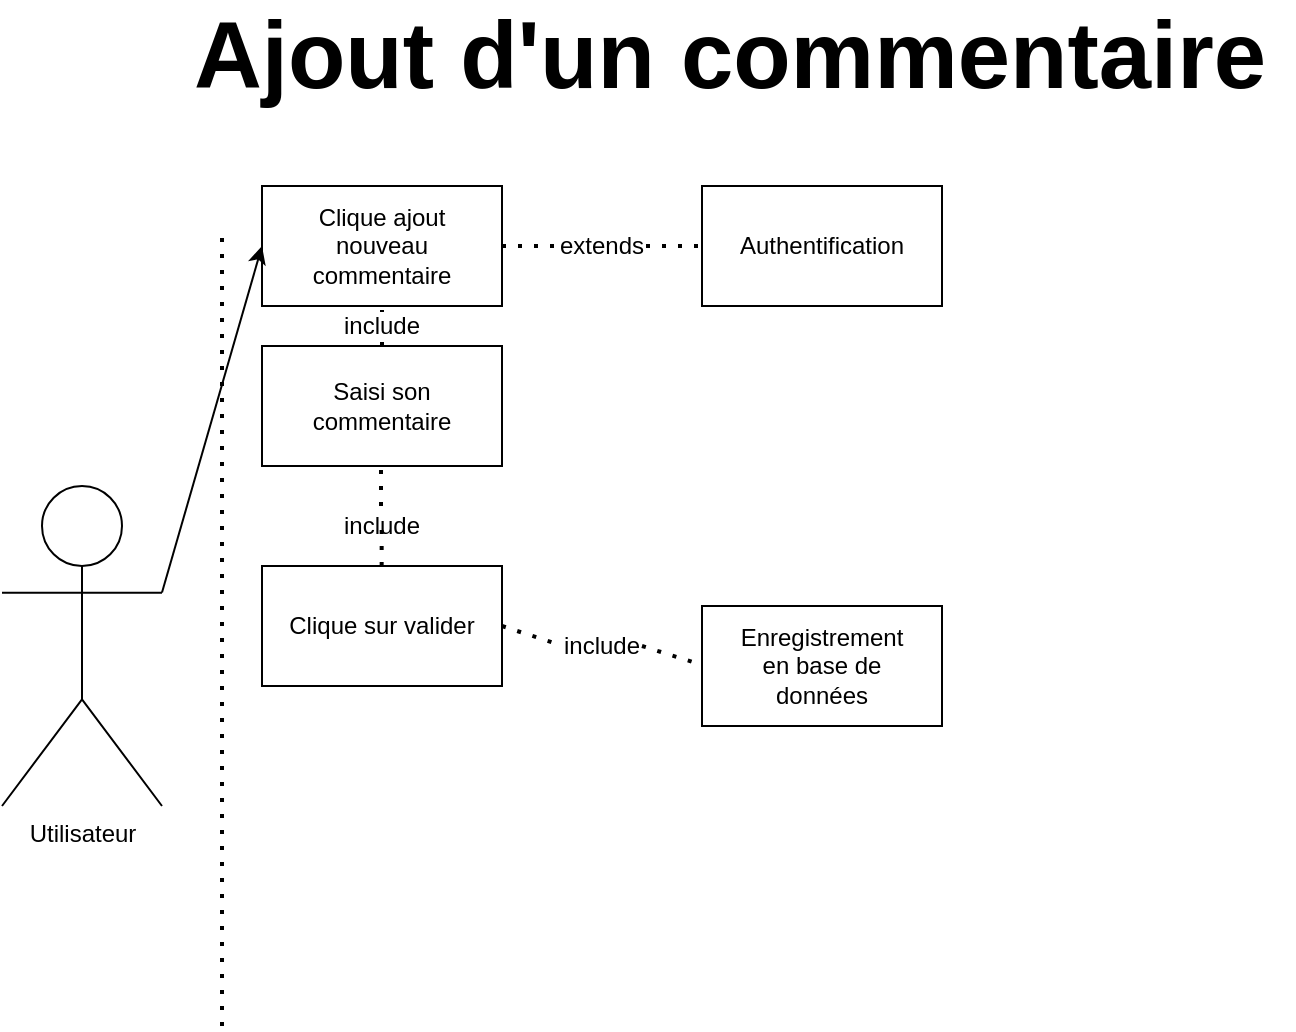 <mxfile version="14.5.1" type="device"><diagram id="0sHhmmIlgL-7n5XhGazb" name="Page-1"><mxGraphModel dx="1351" dy="960" grid="1" gridSize="10" guides="1" tooltips="1" connect="1" arrows="1" fold="1" page="1" pageScale="1" pageWidth="827" pageHeight="1169" math="0" shadow="0"><root><mxCell id="0"/><mxCell id="1" parent="0"/><mxCell id="rO2LrV5o2QJhC3oG77yb-1" value="" style="endArrow=none;dashed=1;html=1;dashPattern=1 3;strokeWidth=2;" edge="1" parent="1"><mxGeometry width="50" height="50" relative="1" as="geometry"><mxPoint x="160" y="540" as="sourcePoint"/><mxPoint x="160" y="140" as="targetPoint"/></mxGeometry></mxCell><mxCell id="rO2LrV5o2QJhC3oG77yb-2" value="&lt;b&gt;&lt;font style=&quot;font-size: 47px&quot;&gt;Ajout d'un commentaire&lt;/font&gt;&lt;/b&gt;" style="text;html=1;strokeColor=none;fillColor=none;align=center;verticalAlign=middle;whiteSpace=wrap;rounded=0;" vertex="1" parent="1"><mxGeometry x="132" y="30" width="564" height="50" as="geometry"/></mxCell><mxCell id="rO2LrV5o2QJhC3oG77yb-3" value="Utilisateur" style="shape=umlActor;verticalLabelPosition=bottom;verticalAlign=top;html=1;outlineConnect=0;" vertex="1" parent="1"><mxGeometry x="50" y="270" width="80" height="160" as="geometry"/></mxCell><mxCell id="rO2LrV5o2QJhC3oG77yb-4" value="" style="group" vertex="1" connectable="0" parent="1"><mxGeometry x="180" y="120" width="120" height="60" as="geometry"/></mxCell><mxCell id="rO2LrV5o2QJhC3oG77yb-5" value="" style="rounded=0;whiteSpace=wrap;html=1;" vertex="1" parent="rO2LrV5o2QJhC3oG77yb-4"><mxGeometry width="120" height="60" as="geometry"/></mxCell><mxCell id="rO2LrV5o2QJhC3oG77yb-6" value="Clique ajout nouveau commentaire" style="text;html=1;strokeColor=none;fillColor=none;align=center;verticalAlign=middle;whiteSpace=wrap;rounded=0;" vertex="1" parent="rO2LrV5o2QJhC3oG77yb-4"><mxGeometry x="10" y="10" width="100" height="40" as="geometry"/></mxCell><mxCell id="rO2LrV5o2QJhC3oG77yb-7" value="" style="group" vertex="1" connectable="0" parent="1"><mxGeometry x="360" y="120" width="120" height="60" as="geometry"/></mxCell><mxCell id="rO2LrV5o2QJhC3oG77yb-8" value="" style="rounded=0;whiteSpace=wrap;html=1;" vertex="1" parent="rO2LrV5o2QJhC3oG77yb-7"><mxGeometry x="40" width="120" height="60" as="geometry"/></mxCell><mxCell id="rO2LrV5o2QJhC3oG77yb-9" value="Authentification" style="text;html=1;strokeColor=none;fillColor=none;align=center;verticalAlign=middle;whiteSpace=wrap;rounded=0;" vertex="1" parent="rO2LrV5o2QJhC3oG77yb-7"><mxGeometry x="50" y="10" width="100" height="40" as="geometry"/></mxCell><mxCell id="rO2LrV5o2QJhC3oG77yb-10" value="" style="endArrow=none;dashed=1;html=1;dashPattern=1 3;strokeWidth=2;exitX=1;exitY=0.5;exitDx=0;exitDy=0;" edge="1" parent="1" source="rO2LrV5o2QJhC3oG77yb-5"><mxGeometry width="50" height="50" relative="1" as="geometry"><mxPoint x="310" y="180" as="sourcePoint"/><mxPoint x="400" y="150" as="targetPoint"/></mxGeometry></mxCell><mxCell id="rO2LrV5o2QJhC3oG77yb-11" value="extends" style="text;html=1;strokeColor=none;fillColor=none;align=center;verticalAlign=middle;whiteSpace=wrap;rounded=0;labelBackgroundColor=#ffffff;" vertex="1" parent="1"><mxGeometry x="330" y="140" width="40" height="20" as="geometry"/></mxCell><mxCell id="rO2LrV5o2QJhC3oG77yb-12" value="" style="group" vertex="1" connectable="0" parent="1"><mxGeometry x="180" y="200" width="120" height="60" as="geometry"/></mxCell><mxCell id="rO2LrV5o2QJhC3oG77yb-13" value="" style="rounded=0;whiteSpace=wrap;html=1;" vertex="1" parent="rO2LrV5o2QJhC3oG77yb-12"><mxGeometry width="120" height="60" as="geometry"/></mxCell><mxCell id="rO2LrV5o2QJhC3oG77yb-14" value="Saisi son commentaire" style="text;html=1;strokeColor=none;fillColor=none;align=center;verticalAlign=middle;whiteSpace=wrap;rounded=0;" vertex="1" parent="rO2LrV5o2QJhC3oG77yb-12"><mxGeometry x="10" y="10" width="100" height="40" as="geometry"/></mxCell><mxCell id="rO2LrV5o2QJhC3oG77yb-24" value="" style="group" vertex="1" connectable="0" parent="1"><mxGeometry x="180" y="310" width="120" height="60" as="geometry"/></mxCell><mxCell id="rO2LrV5o2QJhC3oG77yb-25" value="" style="rounded=0;whiteSpace=wrap;html=1;" vertex="1" parent="rO2LrV5o2QJhC3oG77yb-24"><mxGeometry width="120" height="60" as="geometry"/></mxCell><mxCell id="rO2LrV5o2QJhC3oG77yb-26" value="Clique sur valider" style="text;html=1;strokeColor=none;fillColor=none;align=center;verticalAlign=middle;whiteSpace=wrap;rounded=0;" vertex="1" parent="rO2LrV5o2QJhC3oG77yb-24"><mxGeometry x="10" y="10" width="100" height="40" as="geometry"/></mxCell><mxCell id="rO2LrV5o2QJhC3oG77yb-27" value="" style="group" vertex="1" connectable="0" parent="1"><mxGeometry x="400" y="330" width="120" height="60" as="geometry"/></mxCell><mxCell id="rO2LrV5o2QJhC3oG77yb-28" value="" style="rounded=0;whiteSpace=wrap;html=1;" vertex="1" parent="rO2LrV5o2QJhC3oG77yb-27"><mxGeometry width="120" height="60" as="geometry"/></mxCell><mxCell id="rO2LrV5o2QJhC3oG77yb-29" value="Enregistrement en base de données" style="text;html=1;strokeColor=none;fillColor=none;align=center;verticalAlign=middle;whiteSpace=wrap;rounded=0;" vertex="1" parent="rO2LrV5o2QJhC3oG77yb-27"><mxGeometry x="10" y="10" width="100" height="40" as="geometry"/></mxCell><mxCell id="rO2LrV5o2QJhC3oG77yb-30" value="" style="endArrow=none;dashed=1;html=1;dashPattern=1 3;strokeWidth=2;entryX=0.5;entryY=1;entryDx=0;entryDy=0;exitX=0.5;exitY=0;exitDx=0;exitDy=0;" edge="1" parent="1" source="rO2LrV5o2QJhC3oG77yb-13" target="rO2LrV5o2QJhC3oG77yb-5"><mxGeometry width="50" height="50" relative="1" as="geometry"><mxPoint x="330" y="270" as="sourcePoint"/><mxPoint x="380" y="220" as="targetPoint"/></mxGeometry></mxCell><mxCell id="rO2LrV5o2QJhC3oG77yb-31" value="include" style="text;html=1;strokeColor=none;fillColor=none;align=center;verticalAlign=middle;whiteSpace=wrap;rounded=0;labelBackgroundColor=#ffffff;" vertex="1" parent="1"><mxGeometry x="220" y="180" width="40" height="20" as="geometry"/></mxCell><mxCell id="rO2LrV5o2QJhC3oG77yb-35" value="" style="endArrow=none;dashed=1;html=1;dashPattern=1 3;strokeWidth=2;entryX=0.5;entryY=1;entryDx=0;entryDy=0;exitX=0.5;exitY=0;exitDx=0;exitDy=0;" edge="1" parent="1"><mxGeometry width="50" height="50" relative="1" as="geometry"><mxPoint x="239.5" y="280" as="sourcePoint"/><mxPoint x="239.5" y="260" as="targetPoint"/></mxGeometry></mxCell><mxCell id="rO2LrV5o2QJhC3oG77yb-39" value="include" style="text;html=1;strokeColor=none;fillColor=none;align=center;verticalAlign=middle;whiteSpace=wrap;rounded=0;labelBackgroundColor=#ffffff;" vertex="1" parent="1"><mxGeometry x="220" y="280" width="40" height="20" as="geometry"/></mxCell><mxCell id="rO2LrV5o2QJhC3oG77yb-40" value="" style="endArrow=none;dashed=1;html=1;dashPattern=1 3;strokeWidth=2;entryX=-0.024;entryY=0.476;entryDx=0;entryDy=0;entryPerimeter=0;exitX=1;exitY=0.5;exitDx=0;exitDy=0;" edge="1" parent="1" source="rO2LrV5o2QJhC3oG77yb-41" target="rO2LrV5o2QJhC3oG77yb-28"><mxGeometry width="50" height="50" relative="1" as="geometry"><mxPoint x="340" y="610" as="sourcePoint"/><mxPoint x="390" y="560" as="targetPoint"/></mxGeometry></mxCell><mxCell id="rO2LrV5o2QJhC3oG77yb-41" value="include" style="text;html=1;strokeColor=none;fillColor=none;align=center;verticalAlign=middle;whiteSpace=wrap;rounded=0;labelBackgroundColor=#ffffff;" vertex="1" parent="1"><mxGeometry x="330" y="340" width="40" height="20" as="geometry"/></mxCell><mxCell id="rO2LrV5o2QJhC3oG77yb-42" value="" style="endArrow=none;dashed=1;html=1;dashPattern=1 3;strokeWidth=2;entryX=-0.024;entryY=0.476;entryDx=0;entryDy=0;entryPerimeter=0;exitX=1;exitY=0.5;exitDx=0;exitDy=0;" edge="1" parent="1" source="rO2LrV5o2QJhC3oG77yb-25" target="rO2LrV5o2QJhC3oG77yb-41"><mxGeometry width="50" height="50" relative="1" as="geometry"><mxPoint x="300" y="550" as="sourcePoint"/><mxPoint x="397.12" y="358.56" as="targetPoint"/></mxGeometry></mxCell><mxCell id="rO2LrV5o2QJhC3oG77yb-43" value="" style="endArrow=classic;html=1;entryX=0;entryY=0.5;entryDx=0;entryDy=0;exitX=1;exitY=0.333;exitDx=0;exitDy=0;exitPerimeter=0;labelBackgroundColor=none;labelBorderColor=none;" edge="1" parent="1" source="rO2LrV5o2QJhC3oG77yb-3" target="rO2LrV5o2QJhC3oG77yb-5"><mxGeometry width="50" height="50" relative="1" as="geometry"><mxPoint x="130" y="300" as="sourcePoint"/><mxPoint x="180" y="250" as="targetPoint"/></mxGeometry></mxCell><mxCell id="rO2LrV5o2QJhC3oG77yb-47" value="" style="endArrow=none;dashed=1;html=1;dashPattern=1 3;strokeWidth=2;entryX=0.5;entryY=1;entryDx=0;entryDy=0;exitX=0.5;exitY=0;exitDx=0;exitDy=0;" edge="1" parent="1"><mxGeometry width="50" height="50" relative="1" as="geometry"><mxPoint x="239.83" y="310" as="sourcePoint"/><mxPoint x="239.83" y="290" as="targetPoint"/></mxGeometry></mxCell></root></mxGraphModel></diagram></mxfile>